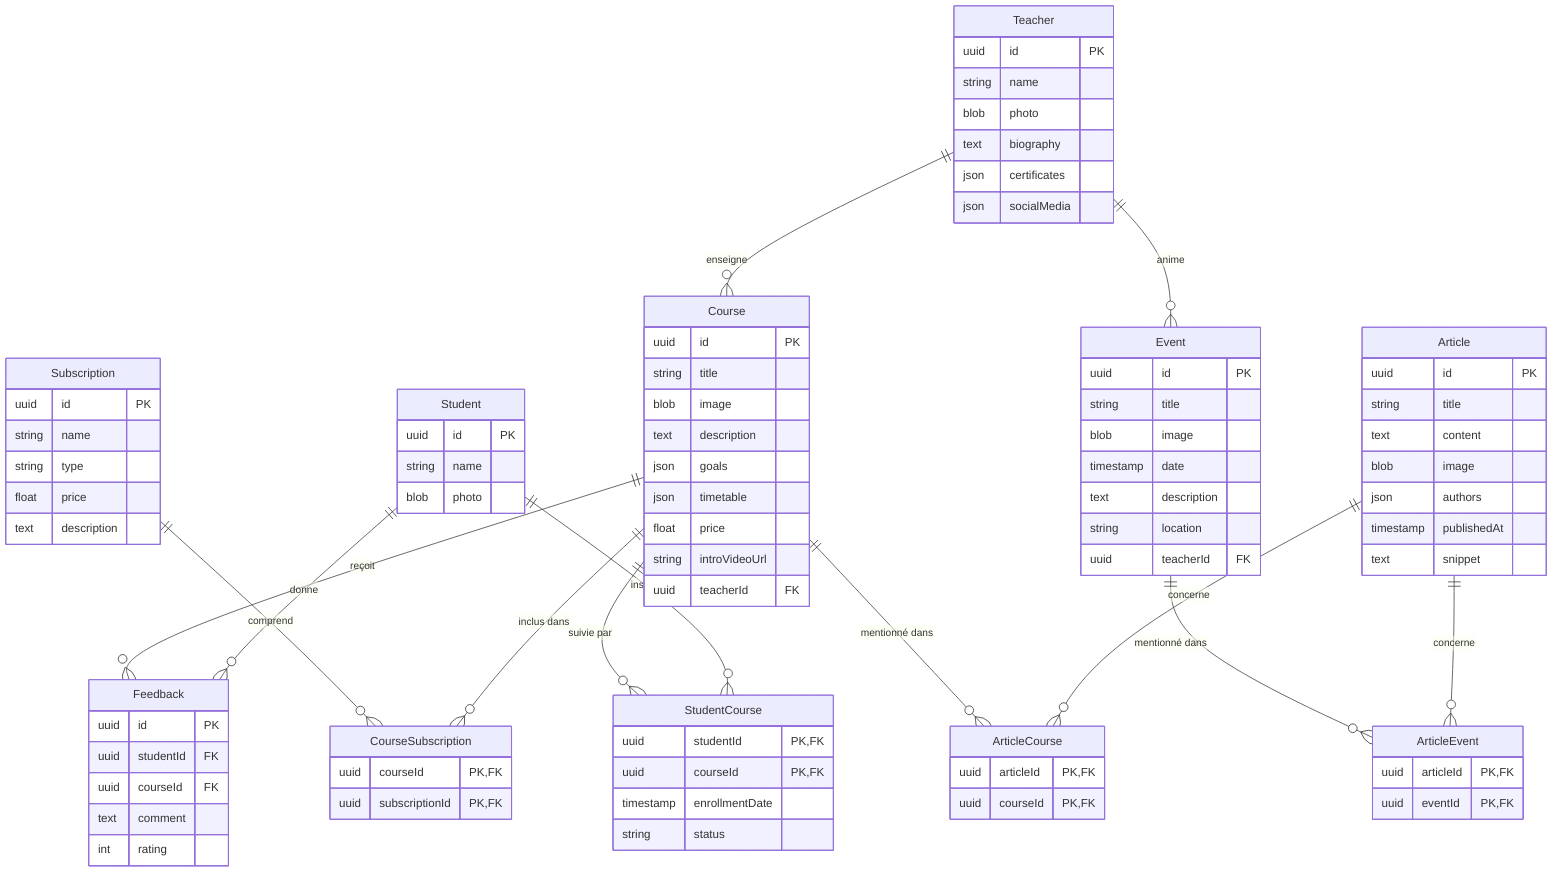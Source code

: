erDiagram
    Course {
        uuid id PK
        string title
        blob image
        text description
        json goals
        json timetable
        float price
        string introVideoUrl
        uuid teacherId FK
    }

    Teacher {
        uuid id PK
        string name
        blob photo
        text biography
        json certificates
        json socialMedia
    }

    Student {
        uuid id PK
        string name
        blob photo
    }

    Feedback {
        uuid id PK
        uuid studentId FK
        uuid courseId FK
        text comment
        int rating
    }

    Subscription {
        uuid id PK
        string name
        string type
        float price
        text description
    }

    CourseSubscription {
        uuid courseId PK,FK
        uuid subscriptionId PK,FK
    }

    Article {
        uuid id PK
        string title
        text content
        blob image
        json authors
        timestamp publishedAt
        text snippet
    }

    ArticleCourse {
        uuid articleId PK,FK
        uuid courseId PK,FK
    }

    Event {
        uuid id PK
        string title
        blob image
        timestamp date
        text description
        string location
        uuid teacherId FK
    }

    ArticleEvent {
        uuid articleId PK,FK
        uuid eventId PK,FK
    }

    StudentCourse {
        uuid studentId PK,FK
        uuid courseId PK,FK
        timestamp enrollmentDate
        string status
    }

    Teacher ||--o{ Course : "enseigne"
    Student ||--o{ Feedback : "donne"
    Course ||--o{ Feedback : "reçoit"
    Course ||--o{ CourseSubscription : "inclus dans"
    Subscription ||--o{ CourseSubscription : "comprend"
    Article ||--o{ ArticleCourse : "concerne"
    Course ||--o{ ArticleCourse : "mentionné dans"
    Article ||--o{ ArticleEvent : "concerne"
    Event ||--o{ ArticleEvent : "mentionné dans"
    Teacher ||--o{ Event : "anime"
    Student ||--o{ StudentCourse : "inscrit à"
    Course ||--o{ StudentCourse : "suivie par"